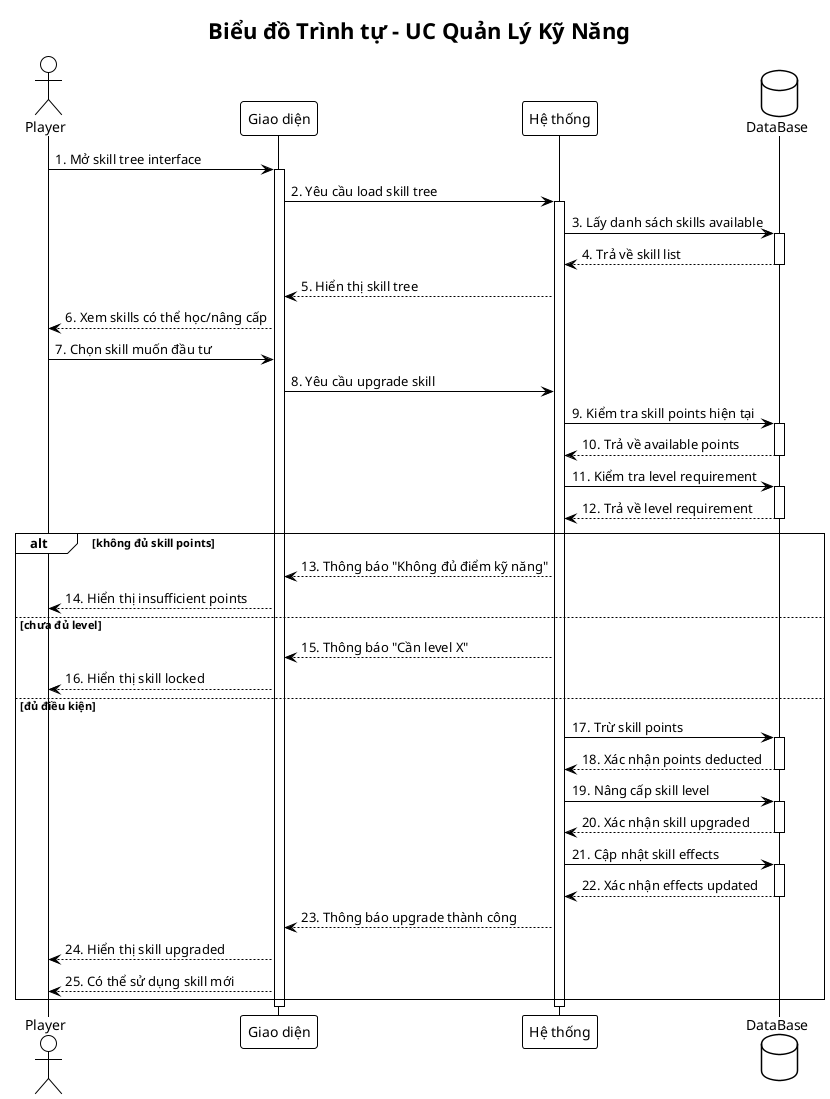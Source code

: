 @startuml Sequence_UC2_Quan_Ly_Ky_Nang
!theme plain

title Biểu đồ Trình tự - UC Quản Lý Kỹ Năng

actor Player
participant "Giao diện" as UI
participant "Hệ thống" as System
database "DataBase" as DB

Player -> UI: 1. Mở skill tree interface
activate UI
UI -> System: 2. Yêu cầu load skill tree
activate System

System -> DB: 3. Lấy danh sách skills available
activate DB
DB --> System: 4. Trả về skill list
deactivate DB

System --> UI: 5. Hiển thị skill tree
UI --> Player: 6. Xem skills có thể học/nâng cấp

Player -> UI: 7. Chọn skill muốn đầu tư
UI -> System: 8. Yêu cầu upgrade skill

System -> DB: 9. Kiểm tra skill points hiện tại
activate DB
DB --> System: 10. Trả về available points
deactivate DB

System -> DB: 11. Kiểm tra level requirement
activate DB
DB --> System: 12. Trả về level requirement
deactivate DB

alt không đủ skill points
    System --> UI: 13. Thông báo "Không đủ điểm kỹ năng"
    UI --> Player: 14. Hiển thị insufficient points
    
else chưa đủ level
    System --> UI: 15. Thông báo "Cần level X"
    UI --> Player: 16. Hiển thị skill locked
    
else đủ điều kiện
    System -> DB: 17. Trừ skill points
    activate DB
    DB --> System: 18. Xác nhận points deducted
    deactivate DB
    
    System -> DB: 19. Nâng cấp skill level
    activate DB
    DB --> System: 20. Xác nhận skill upgraded
    deactivate DB
    
    System -> DB: 21. Cập nhật skill effects
    activate DB
    DB --> System: 22. Xác nhận effects updated
    deactivate DB
    
    System --> UI: 23. Thông báo upgrade thành công
    UI --> Player: 24. Hiển thị skill upgraded
    UI --> Player: 25. Có thể sử dụng skill mới
end

deactivate System
deactivate UI

@enduml


